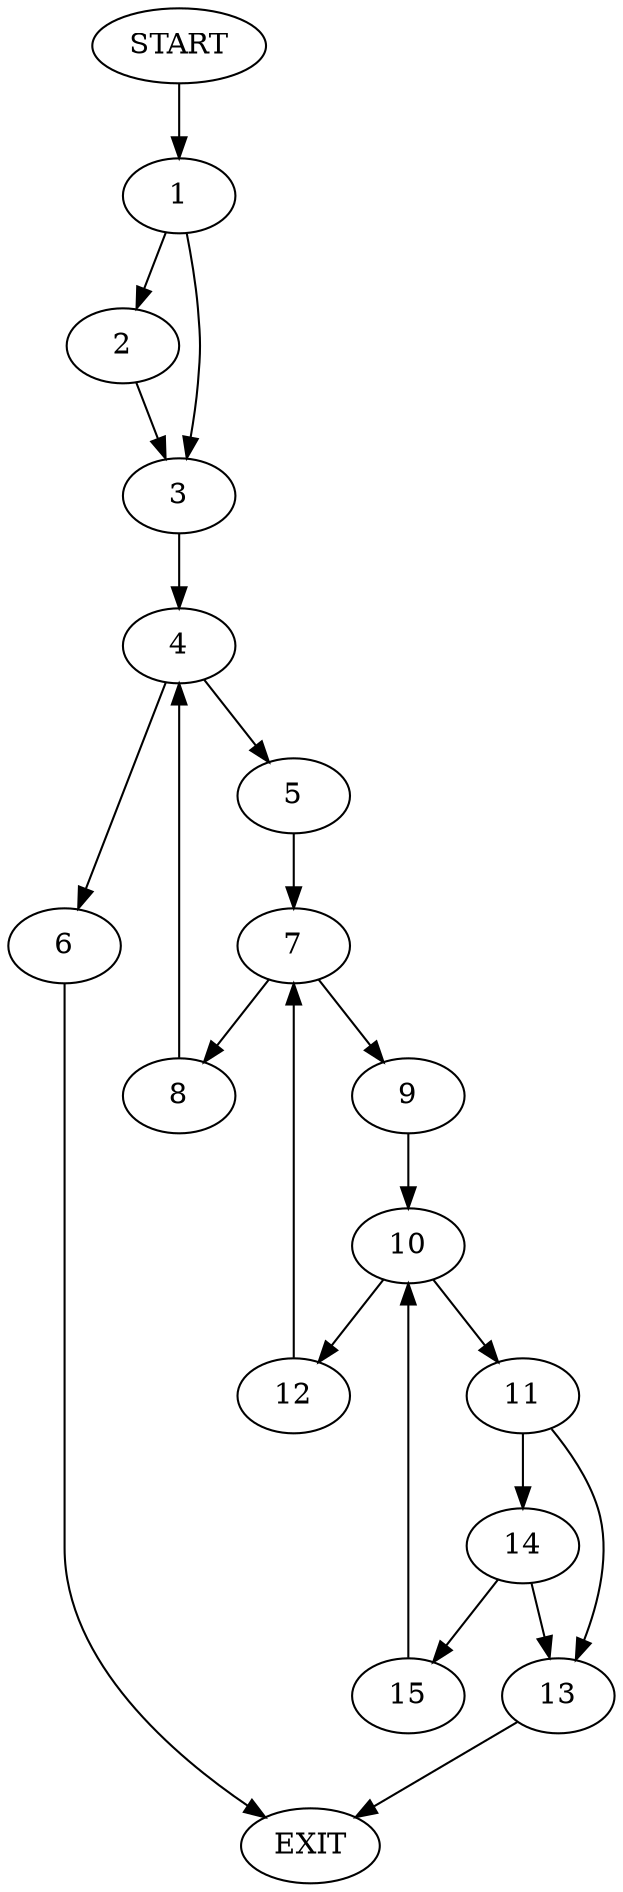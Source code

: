 digraph {
0 [label="START"]
16 [label="EXIT"]
0 -> 1
1 -> 2
1 -> 3
3 -> 4
2 -> 3
4 -> 5
4 -> 6
5 -> 7
6 -> 16
7 -> 8
7 -> 9
8 -> 4
9 -> 10
10 -> 11
10 -> 12
12 -> 7
11 -> 13
11 -> 14
13 -> 16
14 -> 15
14 -> 13
15 -> 10
}
